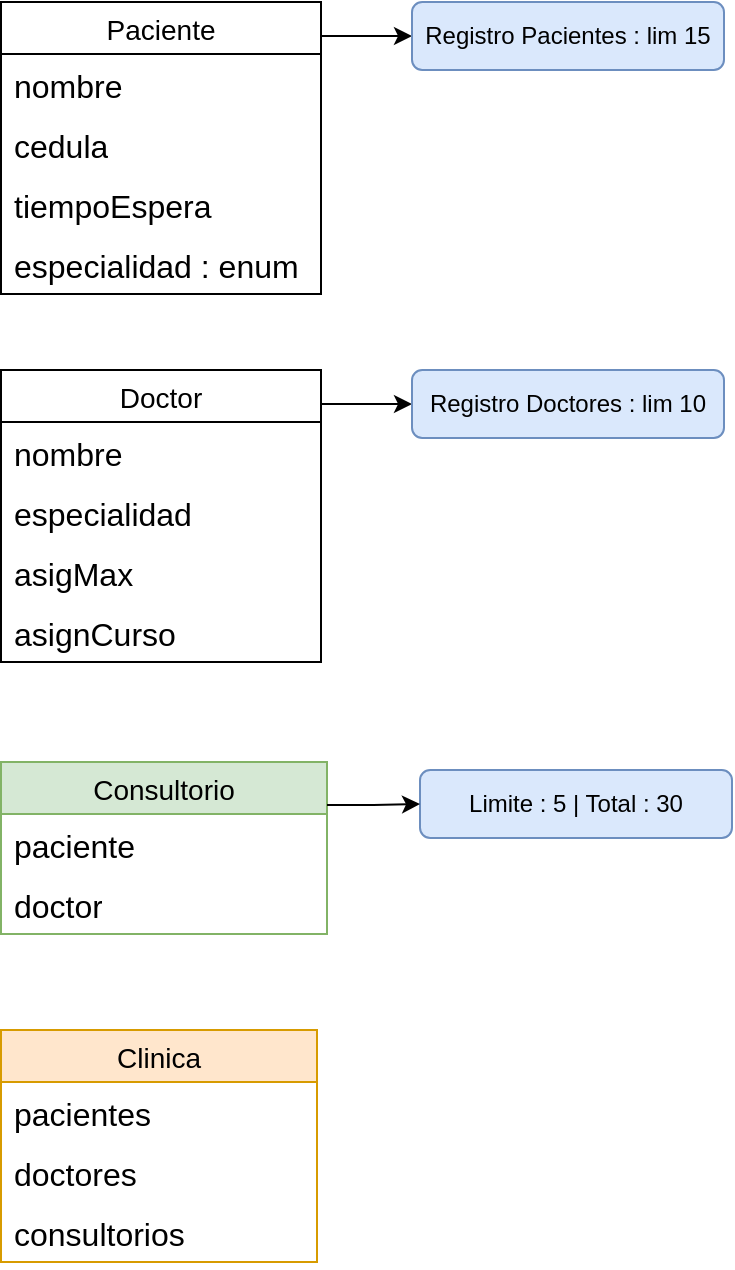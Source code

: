<mxfile version="22.1.5" type="github">
  <diagram name="Base" id="kbJLSL8V_WyAD3jbtleM">
    <mxGraphModel dx="1793" dy="1981" grid="0" gridSize="10" guides="1" tooltips="1" connect="1" arrows="1" fold="1" page="0" pageScale="1" pageWidth="850" pageHeight="1100" math="0" shadow="0">
      <root>
        <mxCell id="0" />
        <mxCell id="1" parent="0" />
        <mxCell id="I-o98VhOlEvCeMu8s4Zc-77" style="edgeStyle=elbowEdgeStyle;rounded=0;orthogonalLoop=1;jettySize=auto;elbow=vertical;html=1;entryX=0;entryY=0.5;entryDx=0;entryDy=0;" edge="1" parent="1" source="I-o98VhOlEvCeMu8s4Zc-1" target="I-o98VhOlEvCeMu8s4Zc-75">
          <mxGeometry relative="1" as="geometry" />
        </mxCell>
        <mxCell id="I-o98VhOlEvCeMu8s4Zc-1" value="Paciente" style="swimlane;fontStyle=0;childLayout=stackLayout;horizontal=1;startSize=26;horizontalStack=0;resizeParent=1;resizeParentMax=0;resizeLast=0;collapsible=1;marginBottom=0;align=center;fontSize=14;" vertex="1" parent="1">
          <mxGeometry x="-133.5" y="-840" width="160" height="146" as="geometry" />
        </mxCell>
        <mxCell id="I-o98VhOlEvCeMu8s4Zc-2" value="nombre" style="text;strokeColor=none;fillColor=none;spacingLeft=4;spacingRight=4;overflow=hidden;rotatable=0;points=[[0,0.5],[1,0.5]];portConstraint=eastwest;fontSize=16;whiteSpace=wrap;html=1;" vertex="1" parent="I-o98VhOlEvCeMu8s4Zc-1">
          <mxGeometry y="26" width="160" height="30" as="geometry" />
        </mxCell>
        <mxCell id="I-o98VhOlEvCeMu8s4Zc-3" value="cedula" style="text;strokeColor=none;fillColor=none;spacingLeft=4;spacingRight=4;overflow=hidden;rotatable=0;points=[[0,0.5],[1,0.5]];portConstraint=eastwest;fontSize=16;whiteSpace=wrap;html=1;" vertex="1" parent="I-o98VhOlEvCeMu8s4Zc-1">
          <mxGeometry y="56" width="160" height="30" as="geometry" />
        </mxCell>
        <mxCell id="I-o98VhOlEvCeMu8s4Zc-52" value="tiempoEspera" style="text;strokeColor=none;fillColor=none;spacingLeft=4;spacingRight=4;overflow=hidden;rotatable=0;points=[[0,0.5],[1,0.5]];portConstraint=eastwest;fontSize=16;whiteSpace=wrap;html=1;" vertex="1" parent="I-o98VhOlEvCeMu8s4Zc-1">
          <mxGeometry y="86" width="160" height="30" as="geometry" />
        </mxCell>
        <mxCell id="I-o98VhOlEvCeMu8s4Zc-4" value="especialidad : enum" style="text;strokeColor=none;fillColor=none;spacingLeft=4;spacingRight=4;overflow=hidden;rotatable=0;points=[[0,0.5],[1,0.5]];portConstraint=eastwest;fontSize=16;whiteSpace=wrap;html=1;" vertex="1" parent="I-o98VhOlEvCeMu8s4Zc-1">
          <mxGeometry y="116" width="160" height="30" as="geometry" />
        </mxCell>
        <mxCell id="I-o98VhOlEvCeMu8s4Zc-78" style="edgeStyle=elbowEdgeStyle;rounded=0;orthogonalLoop=1;jettySize=auto;elbow=vertical;html=1;entryX=0;entryY=0.5;entryDx=0;entryDy=0;" edge="1" parent="1" source="I-o98VhOlEvCeMu8s4Zc-6" target="I-o98VhOlEvCeMu8s4Zc-76">
          <mxGeometry relative="1" as="geometry" />
        </mxCell>
        <mxCell id="I-o98VhOlEvCeMu8s4Zc-6" value="Doctor" style="swimlane;fontStyle=0;childLayout=stackLayout;horizontal=1;startSize=26;horizontalStack=0;resizeParent=1;resizeParentMax=0;resizeLast=0;collapsible=1;marginBottom=0;align=center;fontSize=14;" vertex="1" parent="1">
          <mxGeometry x="-133.5" y="-656" width="160" height="146" as="geometry" />
        </mxCell>
        <mxCell id="I-o98VhOlEvCeMu8s4Zc-7" value="nombre" style="text;strokeColor=none;fillColor=none;spacingLeft=4;spacingRight=4;overflow=hidden;rotatable=0;points=[[0,0.5],[1,0.5]];portConstraint=eastwest;fontSize=16;whiteSpace=wrap;html=1;" vertex="1" parent="I-o98VhOlEvCeMu8s4Zc-6">
          <mxGeometry y="26" width="160" height="30" as="geometry" />
        </mxCell>
        <mxCell id="I-o98VhOlEvCeMu8s4Zc-9" value="especialidad" style="text;strokeColor=none;fillColor=none;spacingLeft=4;spacingRight=4;overflow=hidden;rotatable=0;points=[[0,0.5],[1,0.5]];portConstraint=eastwest;fontSize=16;whiteSpace=wrap;html=1;" vertex="1" parent="I-o98VhOlEvCeMu8s4Zc-6">
          <mxGeometry y="56" width="160" height="30" as="geometry" />
        </mxCell>
        <mxCell id="I-o98VhOlEvCeMu8s4Zc-8" value="asigMax" style="text;strokeColor=none;fillColor=none;spacingLeft=4;spacingRight=4;overflow=hidden;rotatable=0;points=[[0,0.5],[1,0.5]];portConstraint=eastwest;fontSize=16;whiteSpace=wrap;html=1;" vertex="1" parent="I-o98VhOlEvCeMu8s4Zc-6">
          <mxGeometry y="86" width="160" height="30" as="geometry" />
        </mxCell>
        <mxCell id="I-o98VhOlEvCeMu8s4Zc-10" value="asignCurso" style="text;strokeColor=none;fillColor=none;spacingLeft=4;spacingRight=4;overflow=hidden;rotatable=0;points=[[0,0.5],[1,0.5]];portConstraint=eastwest;fontSize=16;whiteSpace=wrap;html=1;" vertex="1" parent="I-o98VhOlEvCeMu8s4Zc-6">
          <mxGeometry y="116" width="160" height="30" as="geometry" />
        </mxCell>
        <mxCell id="I-o98VhOlEvCeMu8s4Zc-25" value="Clinica" style="swimlane;fontStyle=0;childLayout=stackLayout;horizontal=1;startSize=26;horizontalStack=0;resizeParent=1;resizeParentMax=0;resizeLast=0;collapsible=1;marginBottom=0;align=center;fontSize=14;fillColor=#ffe6cc;strokeColor=#d79b00;" vertex="1" parent="1">
          <mxGeometry x="-133.5" y="-326" width="158" height="116" as="geometry" />
        </mxCell>
        <mxCell id="I-o98VhOlEvCeMu8s4Zc-58" value="pacientes" style="text;strokeColor=none;fillColor=none;spacingLeft=4;spacingRight=4;overflow=hidden;rotatable=0;points=[[0,0.5],[1,0.5]];portConstraint=eastwest;fontSize=16;whiteSpace=wrap;html=1;" vertex="1" parent="I-o98VhOlEvCeMu8s4Zc-25">
          <mxGeometry y="26" width="158" height="30" as="geometry" />
        </mxCell>
        <mxCell id="I-o98VhOlEvCeMu8s4Zc-59" value="doctores" style="text;strokeColor=none;fillColor=none;spacingLeft=4;spacingRight=4;overflow=hidden;rotatable=0;points=[[0,0.5],[1,0.5]];portConstraint=eastwest;fontSize=16;whiteSpace=wrap;html=1;" vertex="1" parent="I-o98VhOlEvCeMu8s4Zc-25">
          <mxGeometry y="56" width="158" height="30" as="geometry" />
        </mxCell>
        <mxCell id="I-o98VhOlEvCeMu8s4Zc-47" value="consultorios" style="text;strokeColor=none;fillColor=none;spacingLeft=4;spacingRight=4;overflow=hidden;rotatable=0;points=[[0,0.5],[1,0.5]];portConstraint=eastwest;fontSize=16;whiteSpace=wrap;html=1;" vertex="1" parent="I-o98VhOlEvCeMu8s4Zc-25">
          <mxGeometry y="86" width="158" height="30" as="geometry" />
        </mxCell>
        <mxCell id="I-o98VhOlEvCeMu8s4Zc-35" value="Consultorio" style="swimlane;fontStyle=0;childLayout=stackLayout;horizontal=1;startSize=26;horizontalStack=0;resizeParent=1;resizeParentMax=0;resizeLast=0;collapsible=1;marginBottom=0;align=center;fontSize=14;fillColor=#d5e8d4;strokeColor=#82b366;" vertex="1" parent="1">
          <mxGeometry x="-133.5" y="-460" width="163" height="86" as="geometry" />
        </mxCell>
        <mxCell id="I-o98VhOlEvCeMu8s4Zc-36" value="paciente" style="text;strokeColor=none;fillColor=none;spacingLeft=4;spacingRight=4;overflow=hidden;rotatable=0;points=[[0,0.5],[1,0.5]];portConstraint=eastwest;fontSize=16;whiteSpace=wrap;html=1;" vertex="1" parent="I-o98VhOlEvCeMu8s4Zc-35">
          <mxGeometry y="26" width="163" height="30" as="geometry" />
        </mxCell>
        <mxCell id="I-o98VhOlEvCeMu8s4Zc-37" value="doctor" style="text;strokeColor=none;fillColor=none;spacingLeft=4;spacingRight=4;overflow=hidden;rotatable=0;points=[[0,0.5],[1,0.5]];portConstraint=eastwest;fontSize=16;whiteSpace=wrap;html=1;" vertex="1" parent="I-o98VhOlEvCeMu8s4Zc-35">
          <mxGeometry y="56" width="163" height="30" as="geometry" />
        </mxCell>
        <mxCell id="I-o98VhOlEvCeMu8s4Zc-75" value="Registro Pacientes : lim 15" style="rounded=1;whiteSpace=wrap;html=1;fillColor=#dae8fc;strokeColor=#6c8ebf;" vertex="1" parent="1">
          <mxGeometry x="72" y="-840" width="156" height="34" as="geometry" />
        </mxCell>
        <mxCell id="I-o98VhOlEvCeMu8s4Zc-76" value="Registro Doctores : lim 10" style="rounded=1;whiteSpace=wrap;html=1;fillColor=#dae8fc;strokeColor=#6c8ebf;" vertex="1" parent="1">
          <mxGeometry x="72" y="-656" width="156" height="34" as="geometry" />
        </mxCell>
        <mxCell id="I-o98VhOlEvCeMu8s4Zc-90" value="Limite : 5 | Total : 30" style="rounded=1;whiteSpace=wrap;html=1;fillColor=#dae8fc;strokeColor=#6c8ebf;" vertex="1" parent="1">
          <mxGeometry x="76" y="-456" width="156" height="34" as="geometry" />
        </mxCell>
        <mxCell id="I-o98VhOlEvCeMu8s4Zc-92" style="edgeStyle=orthogonalEdgeStyle;rounded=0;orthogonalLoop=1;jettySize=auto;html=1;entryX=0;entryY=0.5;entryDx=0;entryDy=0;elbow=vertical;exitX=1;exitY=0.25;exitDx=0;exitDy=0;" edge="1" parent="1" source="I-o98VhOlEvCeMu8s4Zc-35" target="I-o98VhOlEvCeMu8s4Zc-90">
          <mxGeometry relative="1" as="geometry" />
        </mxCell>
      </root>
    </mxGraphModel>
  </diagram>
</mxfile>
